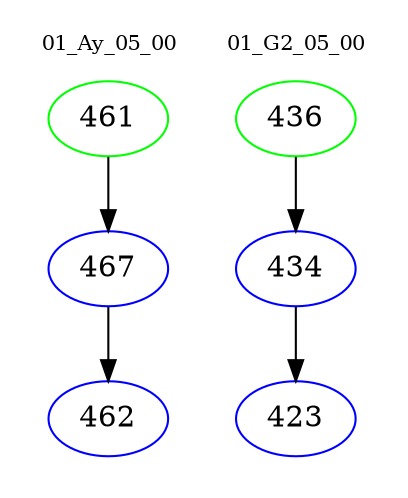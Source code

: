 digraph{
subgraph cluster_0 {
color = white
label = "01_Ay_05_00";
fontsize=10;
T0_461 [label="461", color="green"]
T0_461 -> T0_467 [color="black"]
T0_467 [label="467", color="blue"]
T0_467 -> T0_462 [color="black"]
T0_462 [label="462", color="blue"]
}
subgraph cluster_1 {
color = white
label = "01_G2_05_00";
fontsize=10;
T1_436 [label="436", color="green"]
T1_436 -> T1_434 [color="black"]
T1_434 [label="434", color="blue"]
T1_434 -> T1_423 [color="black"]
T1_423 [label="423", color="blue"]
}
}
